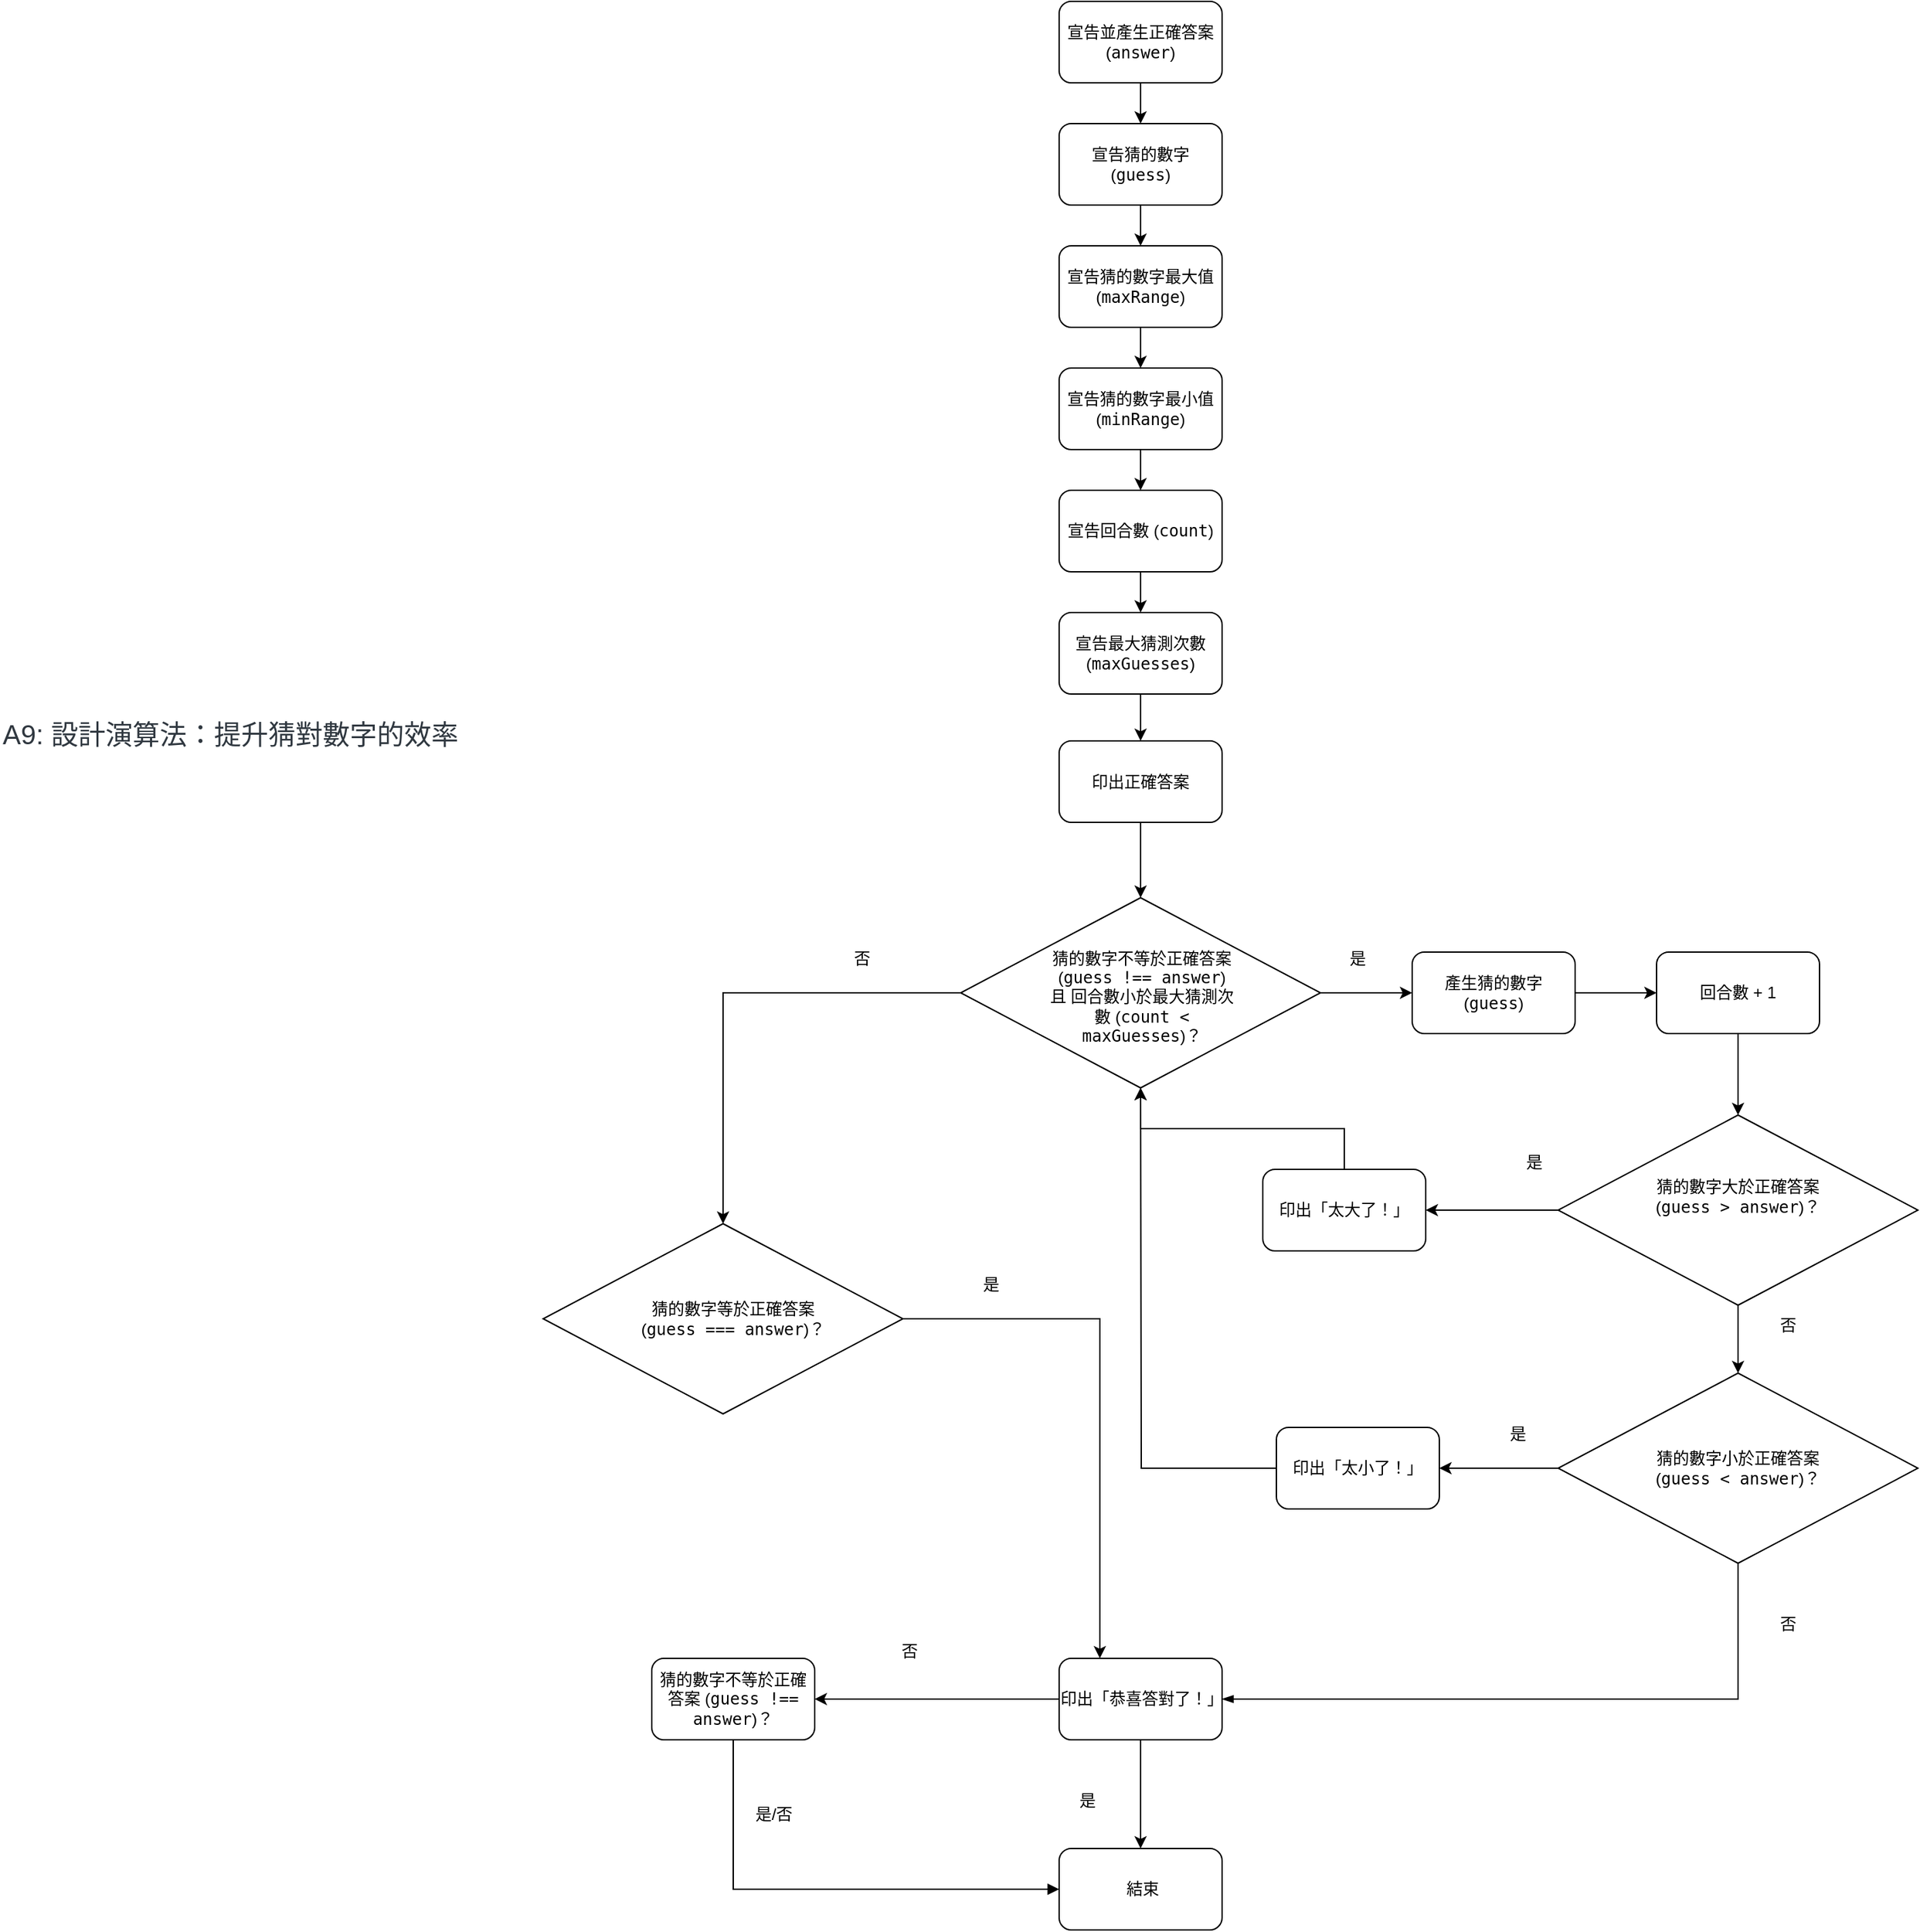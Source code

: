 <mxfile version="26.0.11">
  <diagram name="第 1 页" id="5w2Q8t6eeln7TMBQam5S">
    <mxGraphModel dx="2576" dy="941" grid="1" gridSize="10" guides="1" tooltips="1" connect="1" arrows="1" fold="1" page="1" pageScale="1" pageWidth="827" pageHeight="1169" math="0" shadow="0">
      <root>
        <mxCell id="0" />
        <mxCell id="1" parent="0" />
        <mxCell id="Yz4hPsvAPPULHG-QtSq_-37" value="" style="edgeStyle=orthogonalEdgeStyle;rounded=0;orthogonalLoop=1;jettySize=auto;html=1;" edge="1" parent="1" source="Yz4hPsvAPPULHG-QtSq_-10" target="Yz4hPsvAPPULHG-QtSq_-13">
          <mxGeometry relative="1" as="geometry" />
        </mxCell>
        <mxCell id="Yz4hPsvAPPULHG-QtSq_-10" value="宣告並產生正確答案 (&lt;code&gt;answer&lt;/code&gt;)" style="rounded=1;whiteSpace=wrap;html=1;" vertex="1" parent="1">
          <mxGeometry x="320" y="40" width="120" height="60" as="geometry" />
        </mxCell>
        <mxCell id="Yz4hPsvAPPULHG-QtSq_-38" value="" style="edgeStyle=orthogonalEdgeStyle;rounded=0;orthogonalLoop=1;jettySize=auto;html=1;" edge="1" parent="1" source="Yz4hPsvAPPULHG-QtSq_-13" target="Yz4hPsvAPPULHG-QtSq_-14">
          <mxGeometry relative="1" as="geometry" />
        </mxCell>
        <mxCell id="Yz4hPsvAPPULHG-QtSq_-13" value="&lt;meta charset=&quot;utf-8&quot;&gt;宣告猜的數字 (&lt;code&gt;guess&lt;/code&gt;)" style="rounded=1;whiteSpace=wrap;html=1;" vertex="1" parent="1">
          <mxGeometry x="320" y="130" width="120" height="60" as="geometry" />
        </mxCell>
        <mxCell id="Yz4hPsvAPPULHG-QtSq_-39" value="" style="edgeStyle=orthogonalEdgeStyle;rounded=0;orthogonalLoop=1;jettySize=auto;html=1;" edge="1" parent="1" source="Yz4hPsvAPPULHG-QtSq_-14" target="Yz4hPsvAPPULHG-QtSq_-15">
          <mxGeometry relative="1" as="geometry" />
        </mxCell>
        <mxCell id="Yz4hPsvAPPULHG-QtSq_-14" value="&lt;meta charset=&quot;utf-8&quot;&gt;宣告猜的數字最大值 (&lt;code&gt;maxRange&lt;/code&gt;)" style="rounded=1;whiteSpace=wrap;html=1;" vertex="1" parent="1">
          <mxGeometry x="320" y="220" width="120" height="60" as="geometry" />
        </mxCell>
        <mxCell id="Yz4hPsvAPPULHG-QtSq_-40" value="" style="edgeStyle=orthogonalEdgeStyle;rounded=0;orthogonalLoop=1;jettySize=auto;html=1;" edge="1" parent="1" source="Yz4hPsvAPPULHG-QtSq_-15" target="Yz4hPsvAPPULHG-QtSq_-16">
          <mxGeometry relative="1" as="geometry" />
        </mxCell>
        <mxCell id="Yz4hPsvAPPULHG-QtSq_-15" value="&lt;meta charset=&quot;utf-8&quot;&gt;宣告猜的數字最小值 (&lt;code&gt;minRange&lt;/code&gt;)" style="rounded=1;whiteSpace=wrap;html=1;" vertex="1" parent="1">
          <mxGeometry x="320" y="310" width="120" height="60" as="geometry" />
        </mxCell>
        <mxCell id="Yz4hPsvAPPULHG-QtSq_-41" value="" style="edgeStyle=orthogonalEdgeStyle;rounded=0;orthogonalLoop=1;jettySize=auto;html=1;" edge="1" parent="1" source="Yz4hPsvAPPULHG-QtSq_-16" target="Yz4hPsvAPPULHG-QtSq_-17">
          <mxGeometry relative="1" as="geometry" />
        </mxCell>
        <mxCell id="Yz4hPsvAPPULHG-QtSq_-16" value="&lt;meta charset=&quot;utf-8&quot;&gt;宣告回合數 (&lt;code&gt;count&lt;/code&gt;)" style="rounded=1;whiteSpace=wrap;html=1;" vertex="1" parent="1">
          <mxGeometry x="320" y="400" width="120" height="60" as="geometry" />
        </mxCell>
        <mxCell id="Yz4hPsvAPPULHG-QtSq_-42" value="" style="edgeStyle=orthogonalEdgeStyle;rounded=0;orthogonalLoop=1;jettySize=auto;html=1;" edge="1" parent="1" source="Yz4hPsvAPPULHG-QtSq_-17" target="Yz4hPsvAPPULHG-QtSq_-18">
          <mxGeometry relative="1" as="geometry" />
        </mxCell>
        <mxCell id="Yz4hPsvAPPULHG-QtSq_-17" value="&lt;meta charset=&quot;utf-8&quot;&gt;宣告最大猜測次數 (&lt;code&gt;maxGuesses&lt;/code&gt;)" style="rounded=1;whiteSpace=wrap;html=1;" vertex="1" parent="1">
          <mxGeometry x="320" y="490" width="120" height="60" as="geometry" />
        </mxCell>
        <mxCell id="Yz4hPsvAPPULHG-QtSq_-48" style="edgeStyle=orthogonalEdgeStyle;rounded=0;orthogonalLoop=1;jettySize=auto;html=1;" edge="1" parent="1" source="Yz4hPsvAPPULHG-QtSq_-18" target="Yz4hPsvAPPULHG-QtSq_-19">
          <mxGeometry relative="1" as="geometry" />
        </mxCell>
        <mxCell id="Yz4hPsvAPPULHG-QtSq_-18" value="&lt;meta charset=&quot;utf-8&quot;&gt;印出正確答案" style="rounded=1;whiteSpace=wrap;html=1;" vertex="1" parent="1">
          <mxGeometry x="320" y="584.5" width="120" height="60" as="geometry" />
        </mxCell>
        <mxCell id="Yz4hPsvAPPULHG-QtSq_-45" value="" style="edgeStyle=orthogonalEdgeStyle;rounded=0;orthogonalLoop=1;jettySize=auto;html=1;" edge="1" parent="1" source="Yz4hPsvAPPULHG-QtSq_-19" target="Yz4hPsvAPPULHG-QtSq_-21">
          <mxGeometry relative="1" as="geometry" />
        </mxCell>
        <mxCell id="Yz4hPsvAPPULHG-QtSq_-64" value="" style="edgeStyle=orthogonalEdgeStyle;rounded=0;orthogonalLoop=1;jettySize=auto;html=1;" edge="1" parent="1" source="Yz4hPsvAPPULHG-QtSq_-19" target="Yz4hPsvAPPULHG-QtSq_-32">
          <mxGeometry relative="1" as="geometry" />
        </mxCell>
        <mxCell id="Yz4hPsvAPPULHG-QtSq_-19" value="&lt;p style=&quot;line-height: 160%;&quot;&gt;&lt;br&gt;&lt;/p&gt;" style="rhombus;whiteSpace=wrap;html=1;align=left;" vertex="1" parent="1">
          <mxGeometry x="247.5" y="700" width="265" height="140" as="geometry" />
        </mxCell>
        <mxCell id="Yz4hPsvAPPULHG-QtSq_-20" value="&lt;span style=&quot;text-align: left;&quot;&gt;猜的數字不等於正確答案 (&lt;/span&gt;&lt;code style=&quot;text-align: left;&quot;&gt;guess !== answer&lt;/code&gt;&lt;span style=&quot;text-align: left;&quot;&gt;) 且 回合數小於最大猜測次數 (&lt;/span&gt;&lt;code style=&quot;text-align: left;&quot;&gt;count &amp;lt; maxGuesses&lt;/code&gt;&lt;span style=&quot;text-align: left;&quot;&gt;)？&lt;/span&gt;" style="text;html=1;align=center;verticalAlign=middle;whiteSpace=wrap;rounded=0;" vertex="1" parent="1">
          <mxGeometry x="311" y="743" width="140" height="60" as="geometry" />
        </mxCell>
        <mxCell id="Yz4hPsvAPPULHG-QtSq_-50" value="" style="edgeStyle=orthogonalEdgeStyle;rounded=0;orthogonalLoop=1;jettySize=auto;html=1;" edge="1" parent="1" source="Yz4hPsvAPPULHG-QtSq_-21" target="Yz4hPsvAPPULHG-QtSq_-23">
          <mxGeometry relative="1" as="geometry" />
        </mxCell>
        <mxCell id="Yz4hPsvAPPULHG-QtSq_-21" value="&lt;meta charset=&quot;utf-8&quot;&gt;產生猜的數字 (&lt;code&gt;guess&lt;/code&gt;)" style="rounded=1;whiteSpace=wrap;html=1;" vertex="1" parent="1">
          <mxGeometry x="580" y="740" width="120" height="60" as="geometry" />
        </mxCell>
        <mxCell id="Yz4hPsvAPPULHG-QtSq_-54" value="" style="edgeStyle=orthogonalEdgeStyle;rounded=0;orthogonalLoop=1;jettySize=auto;html=1;" edge="1" parent="1" source="Yz4hPsvAPPULHG-QtSq_-23" target="Yz4hPsvAPPULHG-QtSq_-25">
          <mxGeometry relative="1" as="geometry" />
        </mxCell>
        <mxCell id="Yz4hPsvAPPULHG-QtSq_-23" value="&lt;meta charset=&quot;utf-8&quot;&gt;回合數 + 1" style="rounded=1;whiteSpace=wrap;html=1;" vertex="1" parent="1">
          <mxGeometry x="760" y="740" width="120" height="60" as="geometry" />
        </mxCell>
        <mxCell id="Yz4hPsvAPPULHG-QtSq_-55" value="" style="edgeStyle=orthogonalEdgeStyle;rounded=0;orthogonalLoop=1;jettySize=auto;html=1;" edge="1" parent="1" source="Yz4hPsvAPPULHG-QtSq_-25" target="Yz4hPsvAPPULHG-QtSq_-27">
          <mxGeometry relative="1" as="geometry" />
        </mxCell>
        <mxCell id="Yz4hPsvAPPULHG-QtSq_-56" value="" style="edgeStyle=orthogonalEdgeStyle;rounded=0;orthogonalLoop=1;jettySize=auto;html=1;" edge="1" parent="1" source="Yz4hPsvAPPULHG-QtSq_-25" target="Yz4hPsvAPPULHG-QtSq_-28">
          <mxGeometry relative="1" as="geometry" />
        </mxCell>
        <mxCell id="Yz4hPsvAPPULHG-QtSq_-25" value="&lt;p style=&quot;line-height: 160%;&quot;&gt;&lt;br&gt;&lt;/p&gt;" style="rhombus;whiteSpace=wrap;html=1;align=left;" vertex="1" parent="1">
          <mxGeometry x="687.5" y="860" width="265" height="140" as="geometry" />
        </mxCell>
        <mxCell id="Yz4hPsvAPPULHG-QtSq_-26" value="猜的數字大於正確答案 (&lt;code&gt;guess &amp;gt; answer&lt;/code&gt;)？" style="text;html=1;align=center;verticalAlign=middle;whiteSpace=wrap;rounded=0;" vertex="1" parent="1">
          <mxGeometry x="750" y="890" width="140" height="60" as="geometry" />
        </mxCell>
        <mxCell id="Yz4hPsvAPPULHG-QtSq_-75" style="edgeStyle=orthogonalEdgeStyle;rounded=0;orthogonalLoop=1;jettySize=auto;html=1;" edge="1" parent="1" source="Yz4hPsvAPPULHG-QtSq_-27" target="Yz4hPsvAPPULHG-QtSq_-19">
          <mxGeometry relative="1" as="geometry" />
        </mxCell>
        <mxCell id="Yz4hPsvAPPULHG-QtSq_-27" value="&lt;meta charset=&quot;utf-8&quot;&gt;印出「太大了！」" style="rounded=1;whiteSpace=wrap;html=1;" vertex="1" parent="1">
          <mxGeometry x="470" y="900" width="120" height="60" as="geometry" />
        </mxCell>
        <mxCell id="Yz4hPsvAPPULHG-QtSq_-57" value="" style="edgeStyle=orthogonalEdgeStyle;rounded=0;orthogonalLoop=1;jettySize=auto;html=1;" edge="1" parent="1" source="Yz4hPsvAPPULHG-QtSq_-28" target="Yz4hPsvAPPULHG-QtSq_-31">
          <mxGeometry relative="1" as="geometry" />
        </mxCell>
        <mxCell id="Yz4hPsvAPPULHG-QtSq_-28" value="&lt;p style=&quot;line-height: 160%;&quot;&gt;&lt;br&gt;&lt;/p&gt;" style="rhombus;whiteSpace=wrap;html=1;align=left;" vertex="1" parent="1">
          <mxGeometry x="687.5" y="1050" width="265" height="140" as="geometry" />
        </mxCell>
        <mxCell id="Yz4hPsvAPPULHG-QtSq_-29" value="猜的數字小於正確答案 (&lt;code&gt;guess &amp;lt; answer&lt;/code&gt;)？" style="text;html=1;align=center;verticalAlign=middle;whiteSpace=wrap;rounded=0;" vertex="1" parent="1">
          <mxGeometry x="750" y="1090" width="140" height="60" as="geometry" />
        </mxCell>
        <mxCell id="Yz4hPsvAPPULHG-QtSq_-76" style="edgeStyle=orthogonalEdgeStyle;rounded=0;orthogonalLoop=1;jettySize=auto;html=1;" edge="1" parent="1" source="Yz4hPsvAPPULHG-QtSq_-31">
          <mxGeometry relative="1" as="geometry">
            <mxPoint x="380" y="840" as="targetPoint" />
          </mxGeometry>
        </mxCell>
        <mxCell id="Yz4hPsvAPPULHG-QtSq_-31" value="印出「太小了！」" style="rounded=1;whiteSpace=wrap;html=1;" vertex="1" parent="1">
          <mxGeometry x="480" y="1090" width="120" height="60" as="geometry" />
        </mxCell>
        <mxCell id="Yz4hPsvAPPULHG-QtSq_-101" style="edgeStyle=orthogonalEdgeStyle;rounded=0;orthogonalLoop=1;jettySize=auto;html=1;entryX=0.25;entryY=0;entryDx=0;entryDy=0;" edge="1" parent="1" source="Yz4hPsvAPPULHG-QtSq_-32" target="Yz4hPsvAPPULHG-QtSq_-34">
          <mxGeometry relative="1" as="geometry" />
        </mxCell>
        <mxCell id="Yz4hPsvAPPULHG-QtSq_-32" value="&lt;p style=&quot;line-height: 160%;&quot;&gt;&lt;br&gt;&lt;/p&gt;" style="rhombus;whiteSpace=wrap;html=1;align=left;" vertex="1" parent="1">
          <mxGeometry x="-60" y="940" width="265" height="140" as="geometry" />
        </mxCell>
        <mxCell id="Yz4hPsvAPPULHG-QtSq_-33" value="猜的數字等於正確答案 (&lt;code&gt;guess === answer&lt;/code&gt;)？" style="text;html=1;align=center;verticalAlign=middle;whiteSpace=wrap;rounded=0;" vertex="1" parent="1">
          <mxGeometry x="10" y="980" width="140" height="60" as="geometry" />
        </mxCell>
        <mxCell id="Yz4hPsvAPPULHG-QtSq_-61" value="" style="edgeStyle=orthogonalEdgeStyle;rounded=0;orthogonalLoop=1;jettySize=auto;html=1;" edge="1" parent="1" source="Yz4hPsvAPPULHG-QtSq_-34" target="Yz4hPsvAPPULHG-QtSq_-36">
          <mxGeometry relative="1" as="geometry" />
        </mxCell>
        <mxCell id="Yz4hPsvAPPULHG-QtSq_-84" style="edgeStyle=orthogonalEdgeStyle;rounded=0;orthogonalLoop=1;jettySize=auto;html=1;endArrow=none;startFill=1;startArrow=blockThin;" edge="1" parent="1" source="Yz4hPsvAPPULHG-QtSq_-34" target="Yz4hPsvAPPULHG-QtSq_-28">
          <mxGeometry relative="1" as="geometry" />
        </mxCell>
        <mxCell id="Yz4hPsvAPPULHG-QtSq_-92" value="" style="edgeStyle=orthogonalEdgeStyle;rounded=0;orthogonalLoop=1;jettySize=auto;html=1;" edge="1" parent="1" source="Yz4hPsvAPPULHG-QtSq_-34" target="Yz4hPsvAPPULHG-QtSq_-91">
          <mxGeometry relative="1" as="geometry" />
        </mxCell>
        <mxCell id="Yz4hPsvAPPULHG-QtSq_-34" value="印出「恭喜答對了！」" style="rounded=1;whiteSpace=wrap;html=1;" vertex="1" parent="1">
          <mxGeometry x="320" y="1260" width="120" height="60" as="geometry" />
        </mxCell>
        <mxCell id="Yz4hPsvAPPULHG-QtSq_-98" style="edgeStyle=orthogonalEdgeStyle;rounded=0;orthogonalLoop=1;jettySize=auto;html=1;entryX=0.5;entryY=1;entryDx=0;entryDy=0;startArrow=block;startFill=1;endArrow=none;" edge="1" parent="1" source="Yz4hPsvAPPULHG-QtSq_-36" target="Yz4hPsvAPPULHG-QtSq_-91">
          <mxGeometry relative="1" as="geometry" />
        </mxCell>
        <mxCell id="Yz4hPsvAPPULHG-QtSq_-36" value="&amp;nbsp;結束" style="rounded=1;whiteSpace=wrap;html=1;" vertex="1" parent="1">
          <mxGeometry x="320" y="1400" width="120" height="60" as="geometry" />
        </mxCell>
        <mxCell id="Yz4hPsvAPPULHG-QtSq_-62" value="是" style="text;html=1;align=center;verticalAlign=middle;whiteSpace=wrap;rounded=0;" vertex="1" parent="1">
          <mxGeometry x="510" y="730" width="60" height="30" as="geometry" />
        </mxCell>
        <mxCell id="Yz4hPsvAPPULHG-QtSq_-67" value="否" style="text;html=1;align=center;verticalAlign=middle;whiteSpace=wrap;rounded=0;" vertex="1" parent="1">
          <mxGeometry x="145" y="730" width="60" height="30" as="geometry" />
        </mxCell>
        <mxCell id="Yz4hPsvAPPULHG-QtSq_-68" value="是" style="text;html=1;align=center;verticalAlign=middle;whiteSpace=wrap;rounded=0;" vertex="1" parent="1">
          <mxGeometry x="640" y="880" width="60" height="30" as="geometry" />
        </mxCell>
        <mxCell id="Yz4hPsvAPPULHG-QtSq_-69" value="否" style="text;html=1;align=center;verticalAlign=middle;whiteSpace=wrap;rounded=0;" vertex="1" parent="1">
          <mxGeometry x="827" y="1000" width="60" height="30" as="geometry" />
        </mxCell>
        <mxCell id="Yz4hPsvAPPULHG-QtSq_-71" value="是" style="text;html=1;align=center;verticalAlign=middle;whiteSpace=wrap;rounded=0;" vertex="1" parent="1">
          <mxGeometry x="627.5" y="1080" width="60" height="30" as="geometry" />
        </mxCell>
        <mxCell id="Yz4hPsvAPPULHG-QtSq_-89" value="否" style="text;html=1;align=center;verticalAlign=middle;whiteSpace=wrap;rounded=0;" vertex="1" parent="1">
          <mxGeometry x="827" y="1220" width="60" height="30" as="geometry" />
        </mxCell>
        <mxCell id="Yz4hPsvAPPULHG-QtSq_-90" value="是" style="text;html=1;align=center;verticalAlign=middle;whiteSpace=wrap;rounded=0;" vertex="1" parent="1">
          <mxGeometry x="311" y="1350" width="60" height="30" as="geometry" />
        </mxCell>
        <mxCell id="Yz4hPsvAPPULHG-QtSq_-91" value="猜的數字不等於正確答案 (&lt;code&gt;guess !== answer&lt;/code&gt;)？" style="rounded=1;whiteSpace=wrap;html=1;" vertex="1" parent="1">
          <mxGeometry x="20" y="1260" width="120" height="60" as="geometry" />
        </mxCell>
        <mxCell id="Yz4hPsvAPPULHG-QtSq_-94" value="否" style="text;html=1;align=center;verticalAlign=middle;whiteSpace=wrap;rounded=0;" vertex="1" parent="1">
          <mxGeometry x="180" y="1240" width="60" height="30" as="geometry" />
        </mxCell>
        <mxCell id="Yz4hPsvAPPULHG-QtSq_-103" value="是" style="text;html=1;align=center;verticalAlign=middle;whiteSpace=wrap;rounded=0;" vertex="1" parent="1">
          <mxGeometry x="240" y="970" width="60" height="30" as="geometry" />
        </mxCell>
        <mxCell id="Yz4hPsvAPPULHG-QtSq_-104" value="是/否" style="text;html=1;align=center;verticalAlign=middle;whiteSpace=wrap;rounded=0;" vertex="1" parent="1">
          <mxGeometry x="80" y="1360" width="60" height="30" as="geometry" />
        </mxCell>
        <mxCell id="Yz4hPsvAPPULHG-QtSq_-105" value="&lt;h2 class=&quot;unit-top-title&quot; style=&quot;box-sizing: border-box; font-size: 1.25rem; line-height: 1.3em; font-weight: normal; margin: 0px; color: rgb(48, 56, 64); overflow: hidden; max-height: 2.6em; font-family: &amp;quot;Noto Sans TC&amp;quot;, sans-serif; font-style: normal; font-variant-ligatures: normal; font-variant-caps: normal; letter-spacing: normal; orphans: 2; text-align: start; text-indent: 0px; text-transform: none; widows: 2; word-spacing: 0px; -webkit-text-stroke-width: 0px; white-space: normal; text-decoration-thickness: initial; text-decoration-style: initial; text-decoration-color: initial;&quot;&gt;A9: 設計演算法：提升猜對數字的效率&lt;/h2&gt;" style="text;whiteSpace=wrap;html=1;" vertex="1" parent="1">
          <mxGeometry x="-460" y="560" width="370" height="50" as="geometry" />
        </mxCell>
      </root>
    </mxGraphModel>
  </diagram>
</mxfile>
